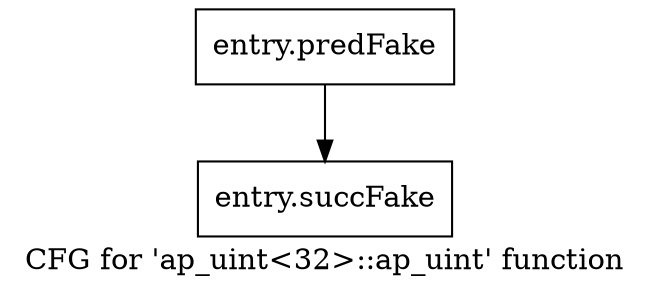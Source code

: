 digraph "CFG for 'ap_uint\<32\>::ap_uint' function" {
	label="CFG for 'ap_uint\<32\>::ap_uint' function";

	Node0x57c3c50 [shape=record,filename="",linenumber="",label="{entry.predFake}"];
	Node0x57c3c50 -> Node0x54cf700[ callList="" memoryops="" filename="/home/omerfaruk/tools/Xilinx/Vitis_HLS/2023.2/include/ap_int.h" execusionnum="3"];
	Node0x54cf700 [shape=record,filename="/home/omerfaruk/tools/Xilinx/Vitis_HLS/2023.2/include/ap_int.h",linenumber="288",label="{entry.succFake}"];
}
